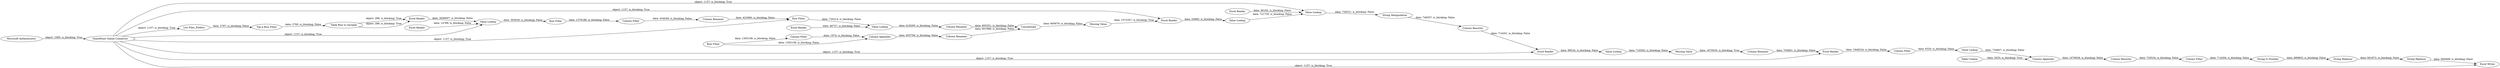 digraph {
	"-4928658051015366154_113" [label="Column Filter"]
	"1110526338639705984_100" [label="Column Filter"]
	"3598954591452370549_40" [label="String Manipulation"]
	"-7173497713635609694_86" [label=Concatenate]
	"-7173497713635609694_84" [label="Column Renamer"]
	"-7947388300578072646_95" [label="Table Row to Variable"]
	"3788232485985634169_105" [label="Value Lookup"]
	"-8007052974488290883_99" [label="Value Lookup"]
	"-7173497713635609694_81" [label="Row Filter"]
	"-4164134988013523732_102" [label="Value Lookup"]
	"-7173497713635609694_98" [label="Missing Value"]
	"-7947388300578072646_90" [label="List Files_Folders"]
	"9102569399566690447_109" [label="Column Filter"]
	"6963477705190967764_88" [label="SharePoint Online Connector"]
	"-7173497713635609694_83" [label="Column Filter"]
	"3598954591452370549_42" [label="Column Resorter"]
	"-8007052974488290883_98" [label="Excel Reader"]
	"-4164134988013523732_95" [label="Excel Reader"]
	"9102569399566690447_110" [label="Value Lookup"]
	"6963477705190967764_89" [label="Excel Reader"]
	"3788232485985634169_106" [label="Column Renamer"]
	"-7173497713635609694_95" [label="Excel Reader"]
	"-7947388300578072646_94" [label="Top k Row Filter"]
	"-7173497713635609694_96" [label="Value Lookup"]
	"-4928658051015366154_45" [label="Table Creator"]
	"9102569399566690447_108" [label="Excel Reader"]
	"-4928658051015366154_13" [label="String to Number"]
	"-4928658051015366154_67" [label="String Replacer"]
	"3788232485985634169_98" [label="Missing Value"]
	"-4928658051015366154_35" [label="Column Resorter"]
	"6963477705190967764_87" [label="Microsoft Authenticator"]
	"1110526338639705984_92" [label="Excel Reader"]
	"1110526338639705984_101" [label="Column Renamer"]
	"1110526338639705984_99" [label="Row Filter"]
	"-7173497713635609694_80" [label="Row Filter"]
	"-7173497713635609694_97" [label="Column Renamer"]
	"3788232485985634169_104" [label="Excel Reader"]
	"-4928658051015366154_83" [label="Column Appender"]
	"6963477705190967764_114" [label="Excel Writer"]
	"-4928658051015366154_114" [label="String Replacer"]
	"1110526338639705984_98" [label="Value Lookup"]
	"-7173497713635609694_82" [label="Column Appender"]
	"-7173497713635609694_86" -> "-7173497713635609694_98" [label="data: 695676; is_blocking: False"]
	"-4928658051015366154_13" -> "-4928658051015366154_67" [label="data: 689803; is_blocking: False"]
	"9102569399566690447_109" -> "9102569399566690447_110" [label="data: 6320; is_blocking: False"]
	"-7173497713635609694_98" -> "-8007052974488290883_98" [label="data: 1572357; is_blocking: True"]
	"1110526338639705984_101" -> "-7173497713635609694_80" [label="data: 422990; is_blocking: False"]
	"-7173497713635609694_95" -> "-7173497713635609694_96" [label="data: 48727; is_blocking: False"]
	"3598954591452370549_40" -> "3598954591452370549_42" [label="data: 749357; is_blocking: False"]
	"6963477705190967764_88" -> "6963477705190967764_114" [label="object: 1157; is_blocking: True"]
	"-7173497713635609694_81" -> "-7173497713635609694_82" [label="data: 1305158; is_blocking: False"]
	"9102569399566690447_110" -> "-4928658051015366154_83" [label="data: 720607; is_blocking: False"]
	"6963477705190967764_88" -> "-8007052974488290883_98" [label="object: 1157; is_blocking: True"]
	"-7947388300578072646_94" -> "-7947388300578072646_95" [label="data: 2760; is_blocking: False"]
	"3788232485985634169_105" -> "3788232485985634169_98" [label="data: 716592; is_blocking: False"]
	"3788232485985634169_98" -> "3788232485985634169_106" [label="data: 1670035; is_blocking: True"]
	"6963477705190967764_88" -> "-7947388300578072646_90" [label="object: 1157; is_blocking: True"]
	"-4928658051015366154_83" -> "-4928658051015366154_35" [label="data: 1676928; is_blocking: False"]
	"-7947388300578072646_95" -> "6963477705190967764_89" [label="object: 288; is_blocking: True"]
	"3788232485985634169_106" -> "9102569399566690447_108" [label="data: 703681; is_blocking: False"]
	"-7173497713635609694_81" -> "-7173497713635609694_83" [label="data: 1305158; is_blocking: False"]
	"6963477705190967764_89" -> "1110526338639705984_98" [label="data: 3646007; is_blocking: False"]
	"1110526338639705984_100" -> "1110526338639705984_101" [label="data: 434049; is_blocking: False"]
	"-7173497713635609694_84" -> "-7173497713635609694_86" [label="data: 601988; is_blocking: False"]
	"1110526338639705984_98" -> "1110526338639705984_99" [label="data: 305630; is_blocking: False"]
	"6963477705190967764_88" -> "-4164134988013523732_102" [label="object: 1157; is_blocking: True"]
	"-4928658051015366154_35" -> "-4928658051015366154_113" [label="data: 720534; is_blocking: False"]
	"3598954591452370549_42" -> "3788232485985634169_104" [label="data: 714201; is_blocking: False"]
	"-7173497713635609694_83" -> "-7173497713635609694_82" [label="data: 1974; is_blocking: False"]
	"-4928658051015366154_67" -> "-4928658051015366154_114" [label="data: 661872; is_blocking: False"]
	"1110526338639705984_92" -> "1110526338639705984_98" [label="data: 14789; is_blocking: False"]
	"6963477705190967764_87" -> "6963477705190967764_88" [label="object: 1085; is_blocking: True"]
	"-7173497713635609694_80" -> "-7173497713635609694_96" [label="data: 735214; is_blocking: False"]
	"-7947388300578072646_90" -> "-7947388300578072646_94" [label="data: 2797; is_blocking: False"]
	"-7947388300578072646_95" -> "6963477705190967764_89" [label="object: 288; is_blocking: True"]
	"1110526338639705984_99" -> "1110526338639705984_100" [label="data: 1279186; is_blocking: False"]
	"-7173497713635609694_96" -> "-7173497713635609694_97" [label="data: 618265; is_blocking: False"]
	"3788232485985634169_104" -> "3788232485985634169_105" [label="data: 99534; is_blocking: False"]
	"6963477705190967764_88" -> "9102569399566690447_108" [label="object: 1157; is_blocking: True"]
	"-8007052974488290883_99" -> "-4164134988013523732_102" [label="data: 721735; is_blocking: False"]
	"-7173497713635609694_82" -> "-7173497713635609694_84" [label="data: 603706; is_blocking: False"]
	"-4928658051015366154_45" -> "-4928658051015366154_83" [label="data: 2933; is_blocking: True"]
	"-4164134988013523732_102" -> "3598954591452370549_40" [label="data: 726531; is_blocking: False"]
	"-4928658051015366154_114" -> "6963477705190967764_114" [label="data: 669499; is_blocking: False"]
	"6963477705190967764_88" -> "3788232485985634169_104" [label="object: 1157; is_blocking: True"]
	"-4928658051015366154_113" -> "-4928658051015366154_13" [label="data: 714294; is_blocking: False"]
	"-7173497713635609694_97" -> "-7173497713635609694_86" [label="data: 605351; is_blocking: False"]
	"-4164134988013523732_95" -> "-4164134988013523732_102" [label="data: 36162; is_blocking: False"]
	"6963477705190967764_88" -> "1110526338639705984_98" [label="object: 1157; is_blocking: True"]
	"9102569399566690447_108" -> "9102569399566690447_109" [label="data: 1848224; is_blocking: False"]
	"6963477705190967764_88" -> "-7173497713635609694_80" [label="object: 1157; is_blocking: True"]
	"-8007052974488290883_98" -> "-8007052974488290883_99" [label="data: 54965; is_blocking: False"]
	rankdir=LR
}
